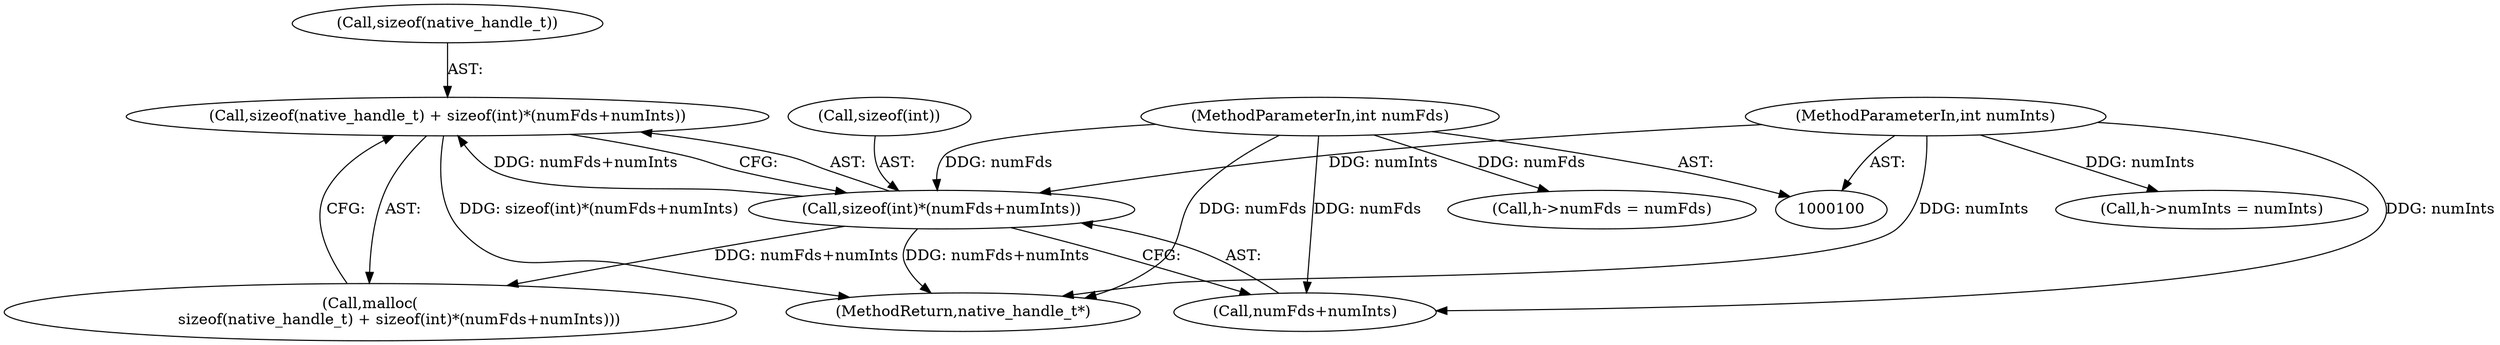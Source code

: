 digraph "1_Android_e8c62fb484151f76ab88b1d5130f38de24ac8c14@API" {
"1000108" [label="(Call,sizeof(native_handle_t) + sizeof(int)*(numFds+numInts))"];
"1000111" [label="(Call,sizeof(int)*(numFds+numInts))"];
"1000101" [label="(MethodParameterIn,int numFds)"];
"1000102" [label="(MethodParameterIn,int numInts)"];
"1000108" [label="(Call,sizeof(native_handle_t) + sizeof(int)*(numFds+numInts))"];
"1000107" [label="(Call,malloc(\n            sizeof(native_handle_t) + sizeof(int)*(numFds+numInts)))"];
"1000131" [label="(Call,h->numInts = numInts)"];
"1000112" [label="(Call,sizeof(int))"];
"1000109" [label="(Call,sizeof(native_handle_t))"];
"1000111" [label="(Call,sizeof(int)*(numFds+numInts))"];
"1000138" [label="(MethodReturn,native_handle_t*)"];
"1000102" [label="(MethodParameterIn,int numInts)"];
"1000126" [label="(Call,h->numFds = numFds)"];
"1000101" [label="(MethodParameterIn,int numFds)"];
"1000114" [label="(Call,numFds+numInts)"];
"1000108" -> "1000107"  [label="AST: "];
"1000108" -> "1000111"  [label="CFG: "];
"1000109" -> "1000108"  [label="AST: "];
"1000111" -> "1000108"  [label="AST: "];
"1000107" -> "1000108"  [label="CFG: "];
"1000108" -> "1000138"  [label="DDG: sizeof(int)*(numFds+numInts)"];
"1000111" -> "1000108"  [label="DDG: numFds+numInts"];
"1000111" -> "1000114"  [label="CFG: "];
"1000112" -> "1000111"  [label="AST: "];
"1000114" -> "1000111"  [label="AST: "];
"1000111" -> "1000138"  [label="DDG: numFds+numInts"];
"1000111" -> "1000107"  [label="DDG: numFds+numInts"];
"1000101" -> "1000111"  [label="DDG: numFds"];
"1000102" -> "1000111"  [label="DDG: numInts"];
"1000101" -> "1000100"  [label="AST: "];
"1000101" -> "1000138"  [label="DDG: numFds"];
"1000101" -> "1000114"  [label="DDG: numFds"];
"1000101" -> "1000126"  [label="DDG: numFds"];
"1000102" -> "1000100"  [label="AST: "];
"1000102" -> "1000138"  [label="DDG: numInts"];
"1000102" -> "1000114"  [label="DDG: numInts"];
"1000102" -> "1000131"  [label="DDG: numInts"];
}
